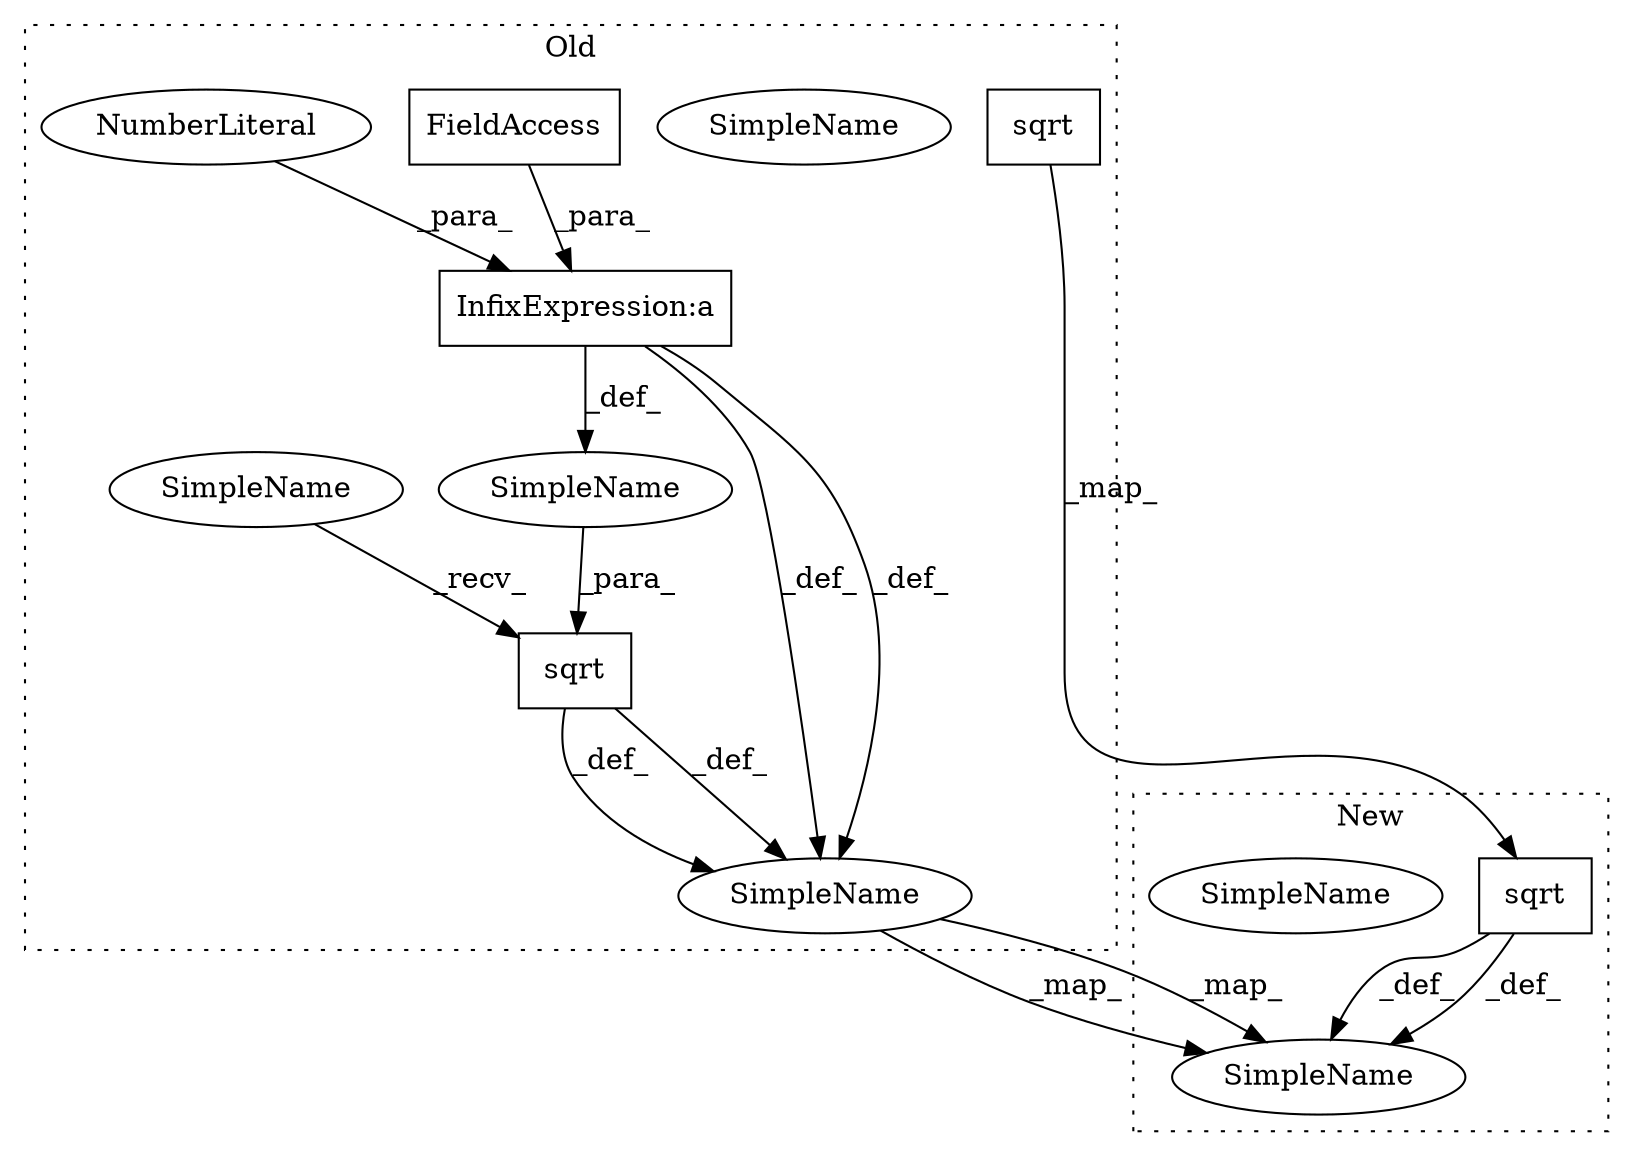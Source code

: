digraph G {
subgraph cluster0 {
1 [label="sqrt" a="32" s="2913,2948" l="5,1" shape="box"];
3 [label="sqrt" a="32" s="2680,2715" l="5,1" shape="box"];
4 [label="SimpleName" a="42" s="" l="" shape="ellipse"];
5 [label="SimpleName" a="42" s="3152" l="3" shape="ellipse"];
8 [label="SimpleName" a="42" s="3152" l="3" shape="ellipse"];
9 [label="InfixExpression:a" a="27" s="2688" l="3" shape="box"];
10 [label="FieldAccess" a="22" s="2691" l="24" shape="box"];
11 [label="NumberLiteral" a="34" s="2685" l="3" shape="ellipse"];
12 [label="SimpleName" a="42" s="2669" l="10" shape="ellipse"];
label = "Old";
style="dotted";
}
subgraph cluster1 {
2 [label="sqrt" a="32" s="2638,2667" l="5,1" shape="box"];
6 [label="SimpleName" a="42" s="3172" l="3" shape="ellipse"];
7 [label="SimpleName" a="42" s="3172" l="3" shape="ellipse"];
label = "New";
style="dotted";
}
1 -> 2 [label="_map_"];
2 -> 7 [label="_def_"];
2 -> 7 [label="_def_"];
3 -> 8 [label="_def_"];
3 -> 8 [label="_def_"];
4 -> 3 [label="_para_"];
8 -> 7 [label="_map_"];
8 -> 7 [label="_map_"];
9 -> 8 [label="_def_"];
9 -> 4 [label="_def_"];
9 -> 8 [label="_def_"];
10 -> 9 [label="_para_"];
11 -> 9 [label="_para_"];
12 -> 3 [label="_recv_"];
}